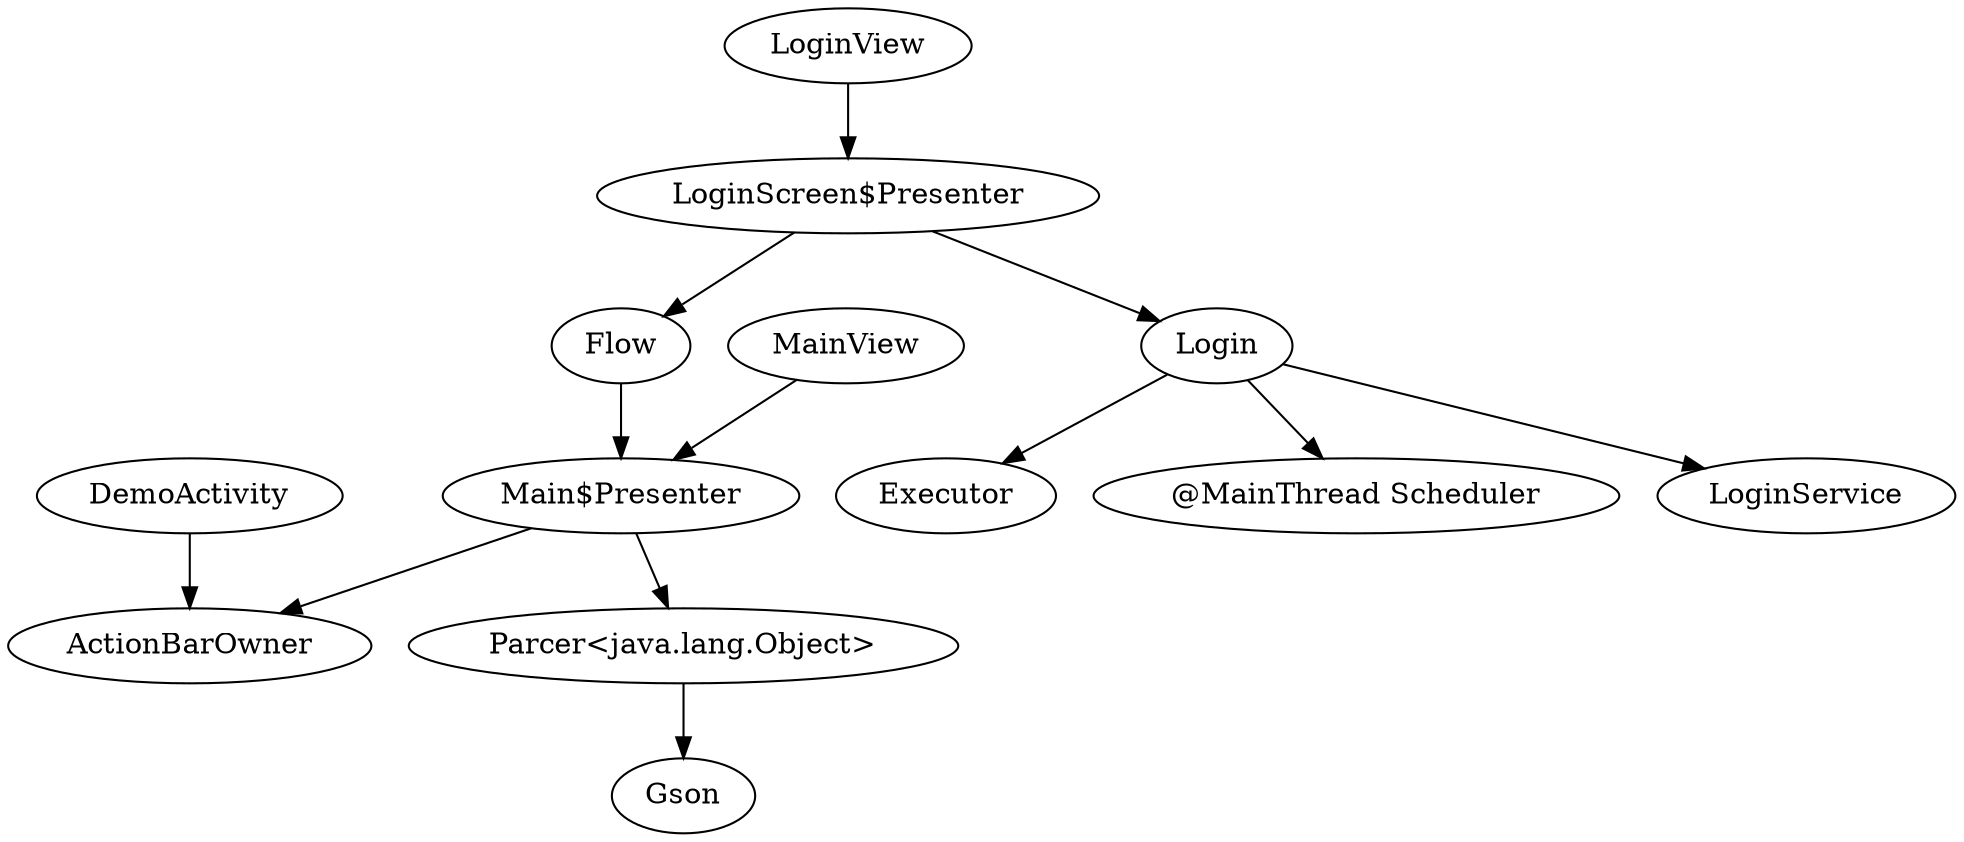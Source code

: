 digraph G1 {
  concentrate = true;
  DemoActivity -> ActionBarOwner;
  n2 [label="Main$Presenter"];
  Flow -> n2;
  Login -> Executor;
  n3 [label="@MainThread Scheduler"];
  Login -> n3;
  Login -> LoginService;
  n4 [label="LoginScreen$Presenter"];
  n4 -> Login;
  n4 -> Flow;
  LoginView -> n4;
  n5 [label="Parcer<java.lang.Object>"];
  n2 -> n5;
  n2 -> ActionBarOwner;
  MainView -> n2;
  n5 -> Gson;
}
